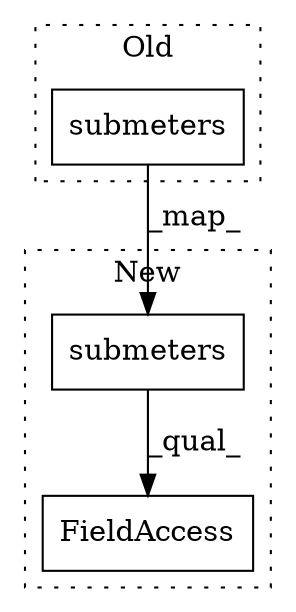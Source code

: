 digraph G {
subgraph cluster0 {
1 [label="submeters" a="32" s="1136" l="11" shape="box"];
label = "Old";
style="dotted";
}
subgraph cluster1 {
2 [label="submeters" a="32" s="1136" l="11" shape="box"];
3 [label="FieldAccess" a="22" s="1125" l="29" shape="box"];
label = "New";
style="dotted";
}
1 -> 2 [label="_map_"];
2 -> 3 [label="_qual_"];
}